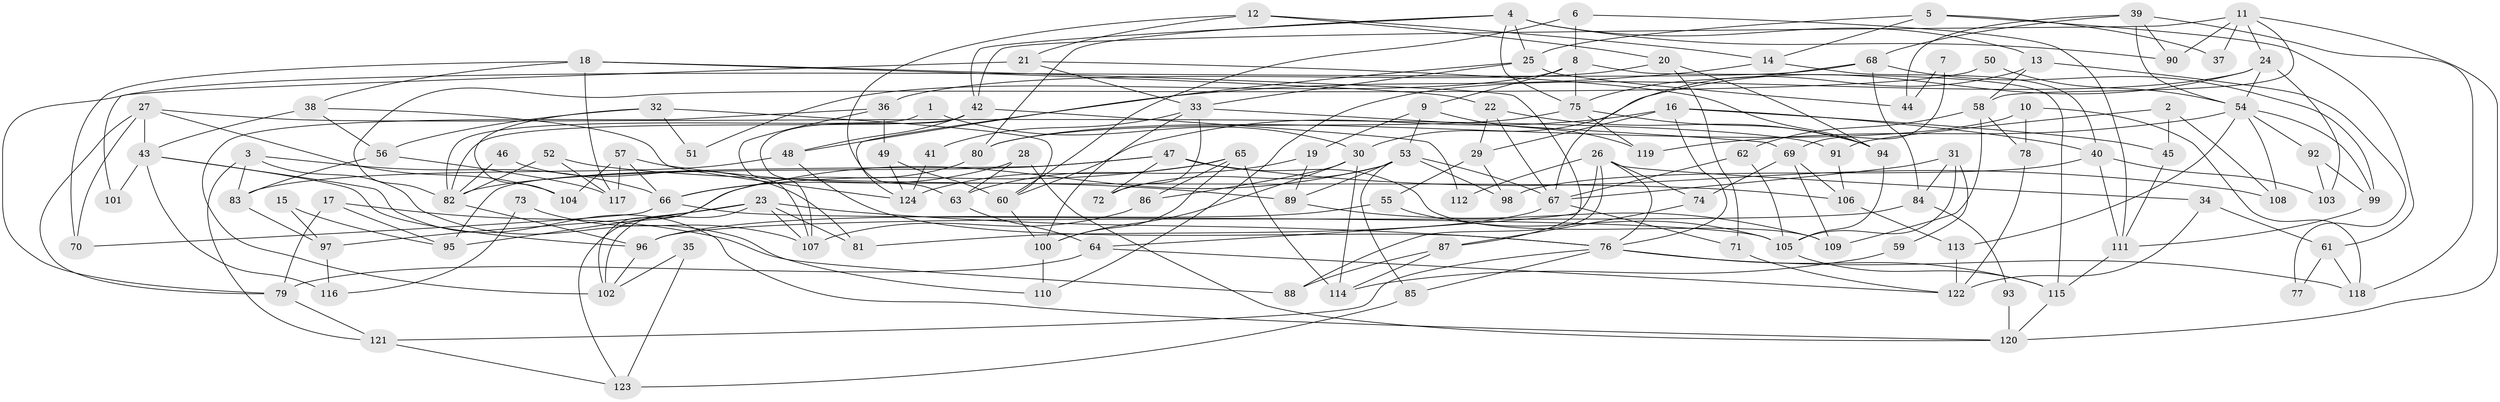 // Generated by graph-tools (version 1.1) at 2025/35/03/09/25 02:35:54]
// undirected, 124 vertices, 248 edges
graph export_dot {
graph [start="1"]
  node [color=gray90,style=filled];
  1;
  2;
  3;
  4;
  5;
  6;
  7;
  8;
  9;
  10;
  11;
  12;
  13;
  14;
  15;
  16;
  17;
  18;
  19;
  20;
  21;
  22;
  23;
  24;
  25;
  26;
  27;
  28;
  29;
  30;
  31;
  32;
  33;
  34;
  35;
  36;
  37;
  38;
  39;
  40;
  41;
  42;
  43;
  44;
  45;
  46;
  47;
  48;
  49;
  50;
  51;
  52;
  53;
  54;
  55;
  56;
  57;
  58;
  59;
  60;
  61;
  62;
  63;
  64;
  65;
  66;
  67;
  68;
  69;
  70;
  71;
  72;
  73;
  74;
  75;
  76;
  77;
  78;
  79;
  80;
  81;
  82;
  83;
  84;
  85;
  86;
  87;
  88;
  89;
  90;
  91;
  92;
  93;
  94;
  95;
  96;
  97;
  98;
  99;
  100;
  101;
  102;
  103;
  104;
  105;
  106;
  107;
  108;
  109;
  110;
  111;
  112;
  113;
  114;
  115;
  116;
  117;
  118;
  119;
  120;
  121;
  122;
  123;
  124;
  1 -- 82;
  1 -- 30;
  2 -- 45;
  2 -- 108;
  2 -- 91;
  3 -- 66;
  3 -- 83;
  3 -- 110;
  3 -- 121;
  4 -- 80;
  4 -- 42;
  4 -- 13;
  4 -- 25;
  4 -- 75;
  4 -- 90;
  5 -- 14;
  5 -- 25;
  5 -- 37;
  5 -- 61;
  6 -- 111;
  6 -- 60;
  6 -- 8;
  7 -- 69;
  7 -- 44;
  8 -- 115;
  8 -- 9;
  8 -- 51;
  8 -- 75;
  9 -- 119;
  9 -- 19;
  9 -- 53;
  10 -- 80;
  10 -- 118;
  10 -- 78;
  11 -- 42;
  11 -- 120;
  11 -- 24;
  11 -- 37;
  11 -- 58;
  11 -- 90;
  12 -- 20;
  12 -- 21;
  12 -- 14;
  12 -- 63;
  13 -- 67;
  13 -- 58;
  13 -- 77;
  14 -- 40;
  14 -- 48;
  15 -- 97;
  15 -- 95;
  16 -- 76;
  16 -- 60;
  16 -- 29;
  16 -- 40;
  16 -- 45;
  17 -- 79;
  17 -- 88;
  17 -- 95;
  18 -- 22;
  18 -- 70;
  18 -- 38;
  18 -- 87;
  18 -- 117;
  19 -- 63;
  19 -- 89;
  20 -- 94;
  20 -- 71;
  20 -- 36;
  21 -- 33;
  21 -- 94;
  21 -- 101;
  22 -- 29;
  22 -- 67;
  22 -- 94;
  23 -- 95;
  23 -- 76;
  23 -- 81;
  23 -- 97;
  23 -- 102;
  23 -- 107;
  24 -- 110;
  24 -- 30;
  24 -- 54;
  24 -- 103;
  25 -- 33;
  25 -- 44;
  25 -- 124;
  26 -- 76;
  26 -- 34;
  26 -- 64;
  26 -- 74;
  26 -- 88;
  26 -- 112;
  27 -- 79;
  27 -- 104;
  27 -- 43;
  27 -- 70;
  27 -- 91;
  28 -- 120;
  28 -- 63;
  28 -- 66;
  29 -- 55;
  29 -- 98;
  30 -- 86;
  30 -- 100;
  30 -- 114;
  31 -- 67;
  31 -- 105;
  31 -- 59;
  31 -- 84;
  32 -- 56;
  32 -- 60;
  32 -- 51;
  32 -- 104;
  33 -- 100;
  33 -- 69;
  33 -- 41;
  33 -- 72;
  34 -- 61;
  34 -- 122;
  35 -- 102;
  35 -- 123;
  36 -- 107;
  36 -- 49;
  36 -- 102;
  38 -- 43;
  38 -- 56;
  38 -- 124;
  39 -- 90;
  39 -- 68;
  39 -- 44;
  39 -- 54;
  39 -- 118;
  40 -- 103;
  40 -- 98;
  40 -- 111;
  41 -- 124;
  42 -- 48;
  42 -- 82;
  42 -- 107;
  42 -- 112;
  43 -- 96;
  43 -- 101;
  43 -- 116;
  43 -- 120;
  45 -- 111;
  46 -- 82;
  46 -- 81;
  47 -- 109;
  47 -- 72;
  47 -- 82;
  47 -- 95;
  47 -- 108;
  48 -- 76;
  48 -- 83;
  49 -- 124;
  49 -- 60;
  50 -- 54;
  50 -- 82;
  52 -- 82;
  52 -- 117;
  52 -- 106;
  53 -- 98;
  53 -- 67;
  53 -- 72;
  53 -- 85;
  53 -- 89;
  53 -- 123;
  54 -- 92;
  54 -- 99;
  54 -- 108;
  54 -- 113;
  54 -- 119;
  55 -- 105;
  55 -- 96;
  56 -- 117;
  56 -- 83;
  57 -- 66;
  57 -- 89;
  57 -- 104;
  57 -- 117;
  58 -- 62;
  58 -- 78;
  58 -- 109;
  59 -- 114;
  60 -- 100;
  61 -- 118;
  61 -- 77;
  62 -- 105;
  62 -- 67;
  63 -- 64;
  64 -- 122;
  64 -- 79;
  65 -- 124;
  65 -- 114;
  65 -- 66;
  65 -- 86;
  65 -- 100;
  66 -- 70;
  66 -- 105;
  67 -- 71;
  67 -- 81;
  68 -- 99;
  68 -- 75;
  68 -- 79;
  68 -- 84;
  69 -- 109;
  69 -- 106;
  69 -- 74;
  71 -- 122;
  73 -- 116;
  73 -- 107;
  74 -- 87;
  75 -- 80;
  75 -- 94;
  75 -- 119;
  76 -- 121;
  76 -- 85;
  76 -- 115;
  76 -- 118;
  78 -- 122;
  79 -- 121;
  80 -- 102;
  82 -- 96;
  83 -- 97;
  84 -- 93;
  84 -- 96;
  85 -- 123;
  86 -- 107;
  87 -- 88;
  87 -- 114;
  89 -- 109;
  91 -- 106;
  92 -- 99;
  92 -- 103;
  93 -- 120;
  94 -- 105;
  96 -- 102;
  97 -- 116;
  99 -- 111;
  100 -- 110;
  105 -- 115;
  106 -- 113;
  111 -- 115;
  113 -- 122;
  115 -- 120;
  121 -- 123;
}
